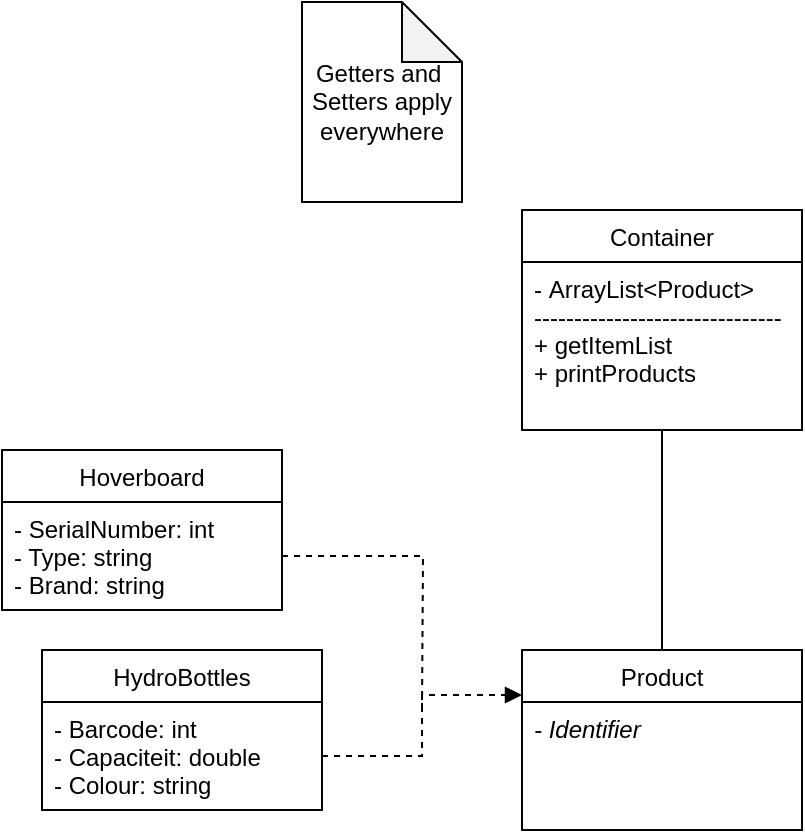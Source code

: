 <mxfile version="20.2.3" type="device"><diagram id="WVOHZo_hnUsbx0n28H1o" name="Page-1"><mxGraphModel dx="737" dy="759" grid="1" gridSize="10" guides="1" tooltips="1" connect="1" arrows="1" fold="1" page="1" pageScale="1" pageWidth="827" pageHeight="1169" math="0" shadow="0"><root><mxCell id="0"/><mxCell id="1" parent="0"/><mxCell id="1yIb6e3Pvzgxz6fnUfkK-7" value="Hoverboard" style="swimlane;fontStyle=0;childLayout=stackLayout;horizontal=1;startSize=26;fillColor=none;horizontalStack=0;resizeParent=1;resizeParentMax=0;resizeLast=0;collapsible=1;marginBottom=0;" parent="1" vertex="1"><mxGeometry x="100" y="340" width="140" height="80" as="geometry"/></mxCell><mxCell id="1yIb6e3Pvzgxz6fnUfkK-10" value="- SerialNumber: int&#10;- Type: string&#10;- Brand: string" style="text;strokeColor=none;fillColor=none;align=left;verticalAlign=top;spacingLeft=4;spacingRight=4;overflow=hidden;rotatable=0;points=[[0,0.5],[1,0.5]];portConstraint=eastwest;" parent="1yIb6e3Pvzgxz6fnUfkK-7" vertex="1"><mxGeometry y="26" width="140" height="54" as="geometry"/></mxCell><mxCell id="1yIb6e3Pvzgxz6fnUfkK-35" style="edgeStyle=none;rounded=0;orthogonalLoop=1;jettySize=auto;html=1;startArrow=none;startFill=0;endArrow=none;endFill=0;" parent="1" source="1yIb6e3Pvzgxz6fnUfkK-11" target="1yIb6e3Pvzgxz6fnUfkK-26" edge="1"><mxGeometry relative="1" as="geometry"/></mxCell><mxCell id="1yIb6e3Pvzgxz6fnUfkK-11" value="Container" style="swimlane;fontStyle=0;childLayout=stackLayout;horizontal=1;startSize=26;fillColor=none;horizontalStack=0;resizeParent=1;resizeParentMax=0;resizeLast=0;collapsible=1;marginBottom=0;" parent="1" vertex="1"><mxGeometry x="360" y="220" width="140" height="110" as="geometry"/></mxCell><mxCell id="1yIb6e3Pvzgxz6fnUfkK-12" value="- ArrayList&lt;Product&gt;&#10;-------------------------------&#10;+ getItemList&#10;+ printProducts" style="text;strokeColor=none;fillColor=none;align=left;verticalAlign=top;spacingLeft=4;spacingRight=4;overflow=hidden;rotatable=0;points=[[0,0.5],[1,0.5]];portConstraint=eastwest;" parent="1yIb6e3Pvzgxz6fnUfkK-11" vertex="1"><mxGeometry y="26" width="140" height="84" as="geometry"/></mxCell><mxCell id="1yIb6e3Pvzgxz6fnUfkK-23" value="Getters and&amp;nbsp;&lt;br&gt;Setters apply everywhere" style="shape=note;whiteSpace=wrap;html=1;backgroundOutline=1;darkOpacity=0.05;" parent="1" vertex="1"><mxGeometry x="250" y="116" width="80" height="100" as="geometry"/></mxCell><mxCell id="1yIb6e3Pvzgxz6fnUfkK-24" value="HydroBottles" style="swimlane;fontStyle=0;childLayout=stackLayout;horizontal=1;startSize=26;fillColor=none;horizontalStack=0;resizeParent=1;resizeParentMax=0;resizeLast=0;collapsible=1;marginBottom=0;" parent="1" vertex="1"><mxGeometry x="120" y="440" width="140" height="80" as="geometry"/></mxCell><mxCell id="1yIb6e3Pvzgxz6fnUfkK-25" value="- Barcode: int&#10;- Capaciteit: double&#10;- Colour: string" style="text;strokeColor=none;fillColor=none;align=left;verticalAlign=top;spacingLeft=4;spacingRight=4;overflow=hidden;rotatable=0;points=[[0,0.5],[1,0.5]];portConstraint=eastwest;" parent="1yIb6e3Pvzgxz6fnUfkK-24" vertex="1"><mxGeometry y="26" width="140" height="54" as="geometry"/></mxCell><mxCell id="1yIb6e3Pvzgxz6fnUfkK-26" value="Product" style="swimlane;fontStyle=0;childLayout=stackLayout;horizontal=1;startSize=26;fillColor=none;horizontalStack=0;resizeParent=1;resizeParentMax=0;resizeLast=0;collapsible=1;marginBottom=0;" parent="1" vertex="1"><mxGeometry x="360" y="440" width="140" height="90" as="geometry"/></mxCell><mxCell id="1yIb6e3Pvzgxz6fnUfkK-27" value="- Identifier" style="text;strokeColor=none;fillColor=none;align=left;verticalAlign=top;spacingLeft=4;spacingRight=4;overflow=hidden;rotatable=0;points=[[0,0.5],[1,0.5]];portConstraint=eastwest;fontStyle=2" parent="1yIb6e3Pvzgxz6fnUfkK-26" vertex="1"><mxGeometry y="26" width="140" height="64" as="geometry"/></mxCell><mxCell id="1yIb6e3Pvzgxz6fnUfkK-36" style="edgeStyle=orthogonalEdgeStyle;rounded=0;orthogonalLoop=1;jettySize=auto;html=1;entryX=-0.029;entryY=0.375;entryDx=0;entryDy=0;entryPerimeter=0;startArrow=none;startFill=0;endArrow=none;endFill=0;strokeColor=none;" parent="1" source="1yIb6e3Pvzgxz6fnUfkK-25" target="1yIb6e3Pvzgxz6fnUfkK-27" edge="1"><mxGeometry relative="1" as="geometry"/></mxCell><mxCell id="1yIb6e3Pvzgxz6fnUfkK-37" style="edgeStyle=orthogonalEdgeStyle;rounded=0;orthogonalLoop=1;jettySize=auto;html=1;entryX=0;entryY=0.25;entryDx=0;entryDy=0;startArrow=none;startFill=0;endArrow=block;endFill=1;dashed=1;" parent="1" source="1yIb6e3Pvzgxz6fnUfkK-25" target="1yIb6e3Pvzgxz6fnUfkK-26" edge="1"><mxGeometry relative="1" as="geometry"/></mxCell><mxCell id="1yIb6e3Pvzgxz6fnUfkK-39" style="edgeStyle=orthogonalEdgeStyle;rounded=0;orthogonalLoop=1;jettySize=auto;html=1;startArrow=none;startFill=0;endArrow=none;endFill=0;dashed=1;" parent="1" source="1yIb6e3Pvzgxz6fnUfkK-10" edge="1"><mxGeometry relative="1" as="geometry"><mxPoint x="310" y="470" as="targetPoint"/></mxGeometry></mxCell></root></mxGraphModel></diagram></mxfile>